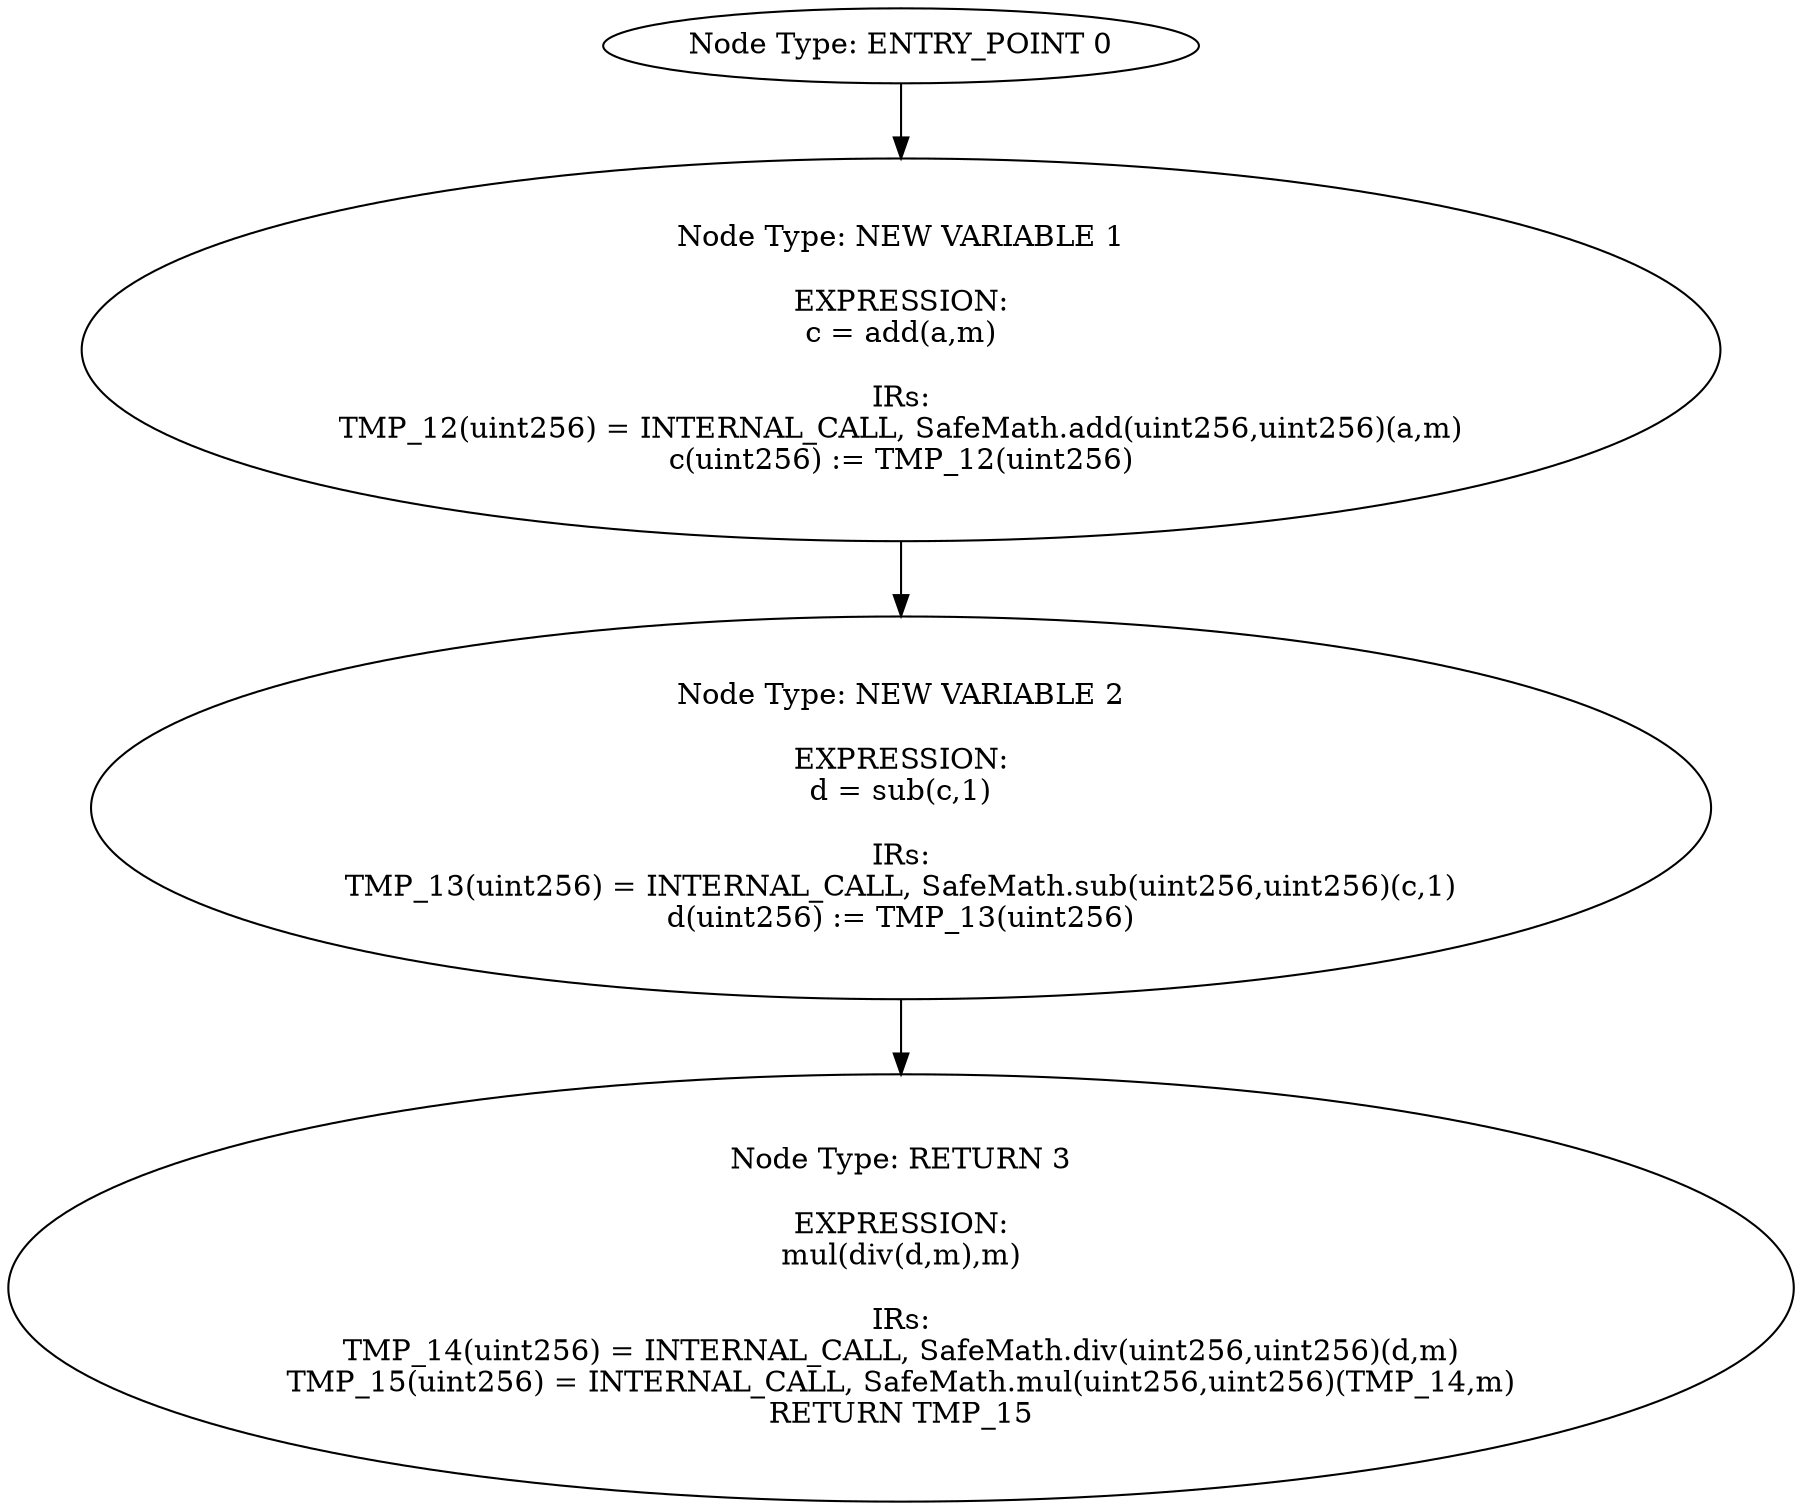 digraph{
0[label="Node Type: ENTRY_POINT 0
"];
0->1;
1[label="Node Type: NEW VARIABLE 1

EXPRESSION:
c = add(a,m)

IRs:
TMP_12(uint256) = INTERNAL_CALL, SafeMath.add(uint256,uint256)(a,m)
c(uint256) := TMP_12(uint256)"];
1->2;
2[label="Node Type: NEW VARIABLE 2

EXPRESSION:
d = sub(c,1)

IRs:
TMP_13(uint256) = INTERNAL_CALL, SafeMath.sub(uint256,uint256)(c,1)
d(uint256) := TMP_13(uint256)"];
2->3;
3[label="Node Type: RETURN 3

EXPRESSION:
mul(div(d,m),m)

IRs:
TMP_14(uint256) = INTERNAL_CALL, SafeMath.div(uint256,uint256)(d,m)
TMP_15(uint256) = INTERNAL_CALL, SafeMath.mul(uint256,uint256)(TMP_14,m)
RETURN TMP_15"];
}
